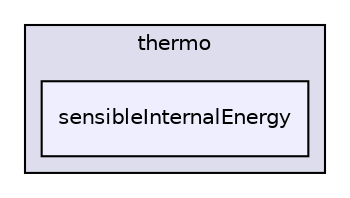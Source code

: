 digraph "src/thermophysicalModels/specie/thermo/sensibleInternalEnergy" {
  bgcolor=transparent;
  compound=true
  node [ fontsize="10", fontname="Helvetica"];
  edge [ labelfontsize="10", labelfontname="Helvetica"];
  subgraph clusterdir_52d55d2fbf4a26d00084c41bddaf4722 {
    graph [ bgcolor="#ddddee", pencolor="black", label="thermo" fontname="Helvetica", fontsize="10", URL="dir_52d55d2fbf4a26d00084c41bddaf4722.html"]
  dir_d4b2538ede27321e1a3c8c932d6ecdf1 [shape=box, label="sensibleInternalEnergy", style="filled", fillcolor="#eeeeff", pencolor="black", URL="dir_d4b2538ede27321e1a3c8c932d6ecdf1.html"];
  }
}
